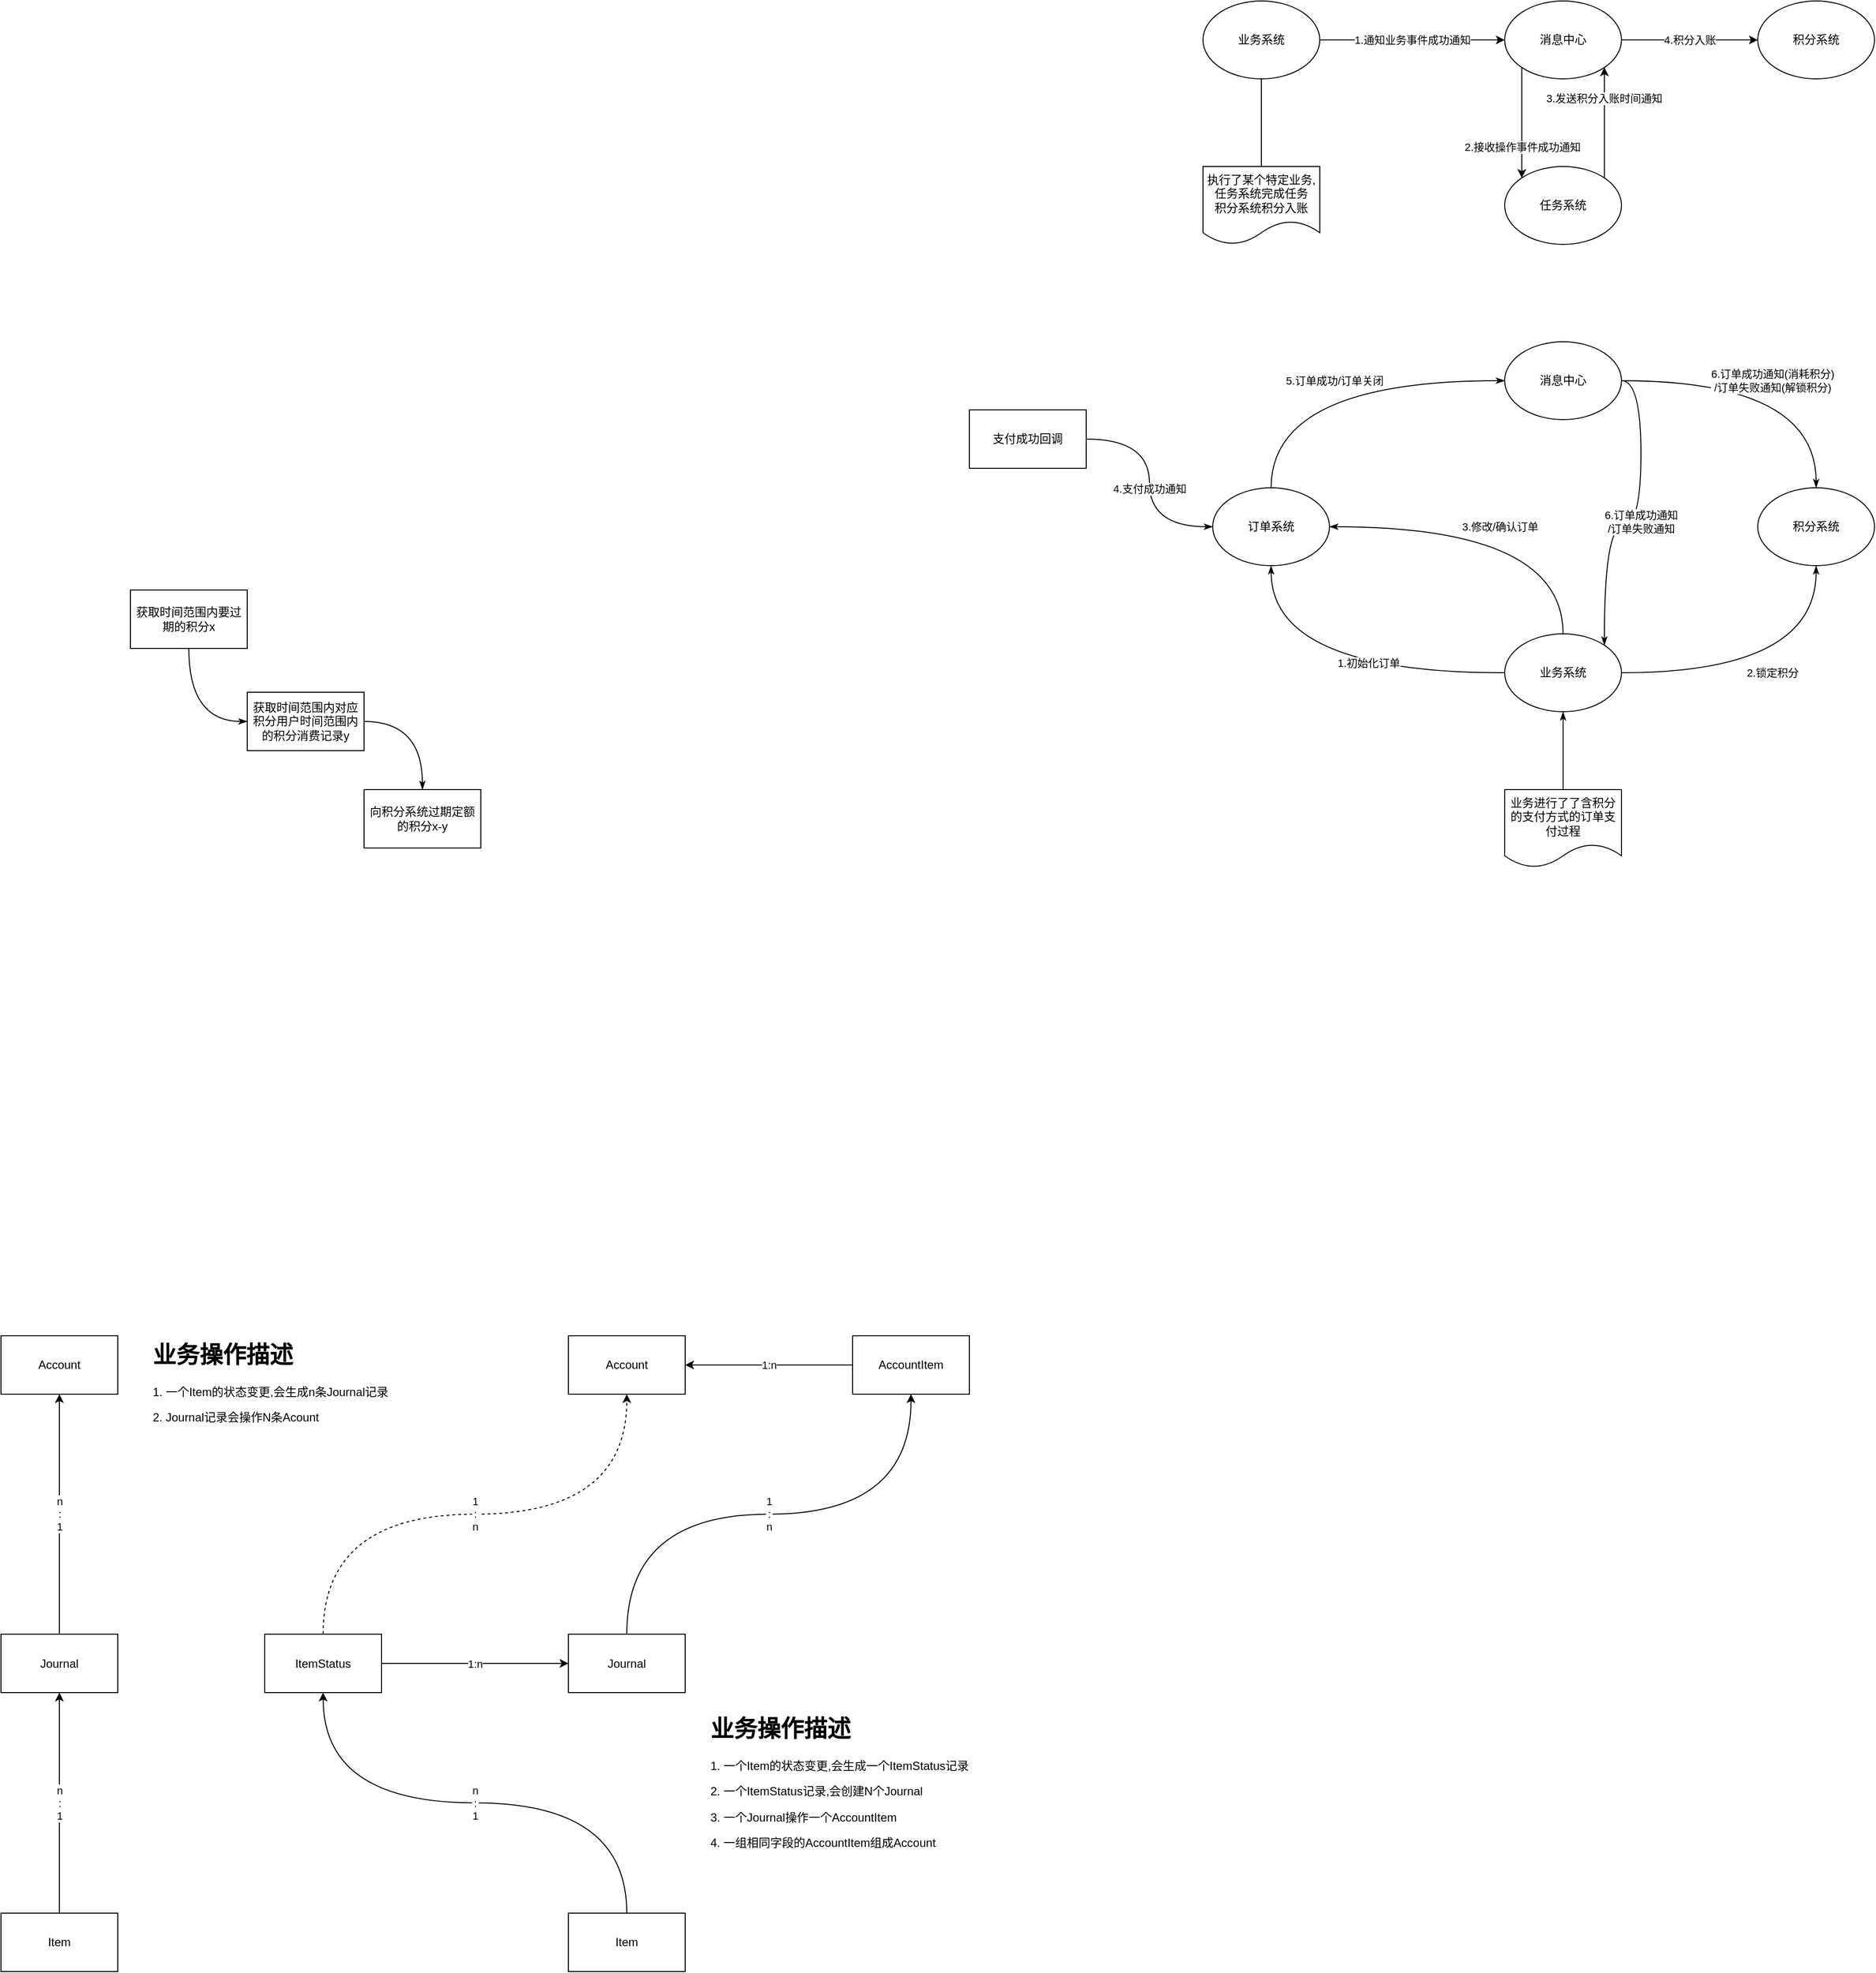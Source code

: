 <mxfile version="12.3.7" type="github" pages="1">
  <diagram id="vSTI7dZXTQeVog7tdsL5" name="第 1 页">
    <mxGraphModel dx="2772" dy="717" grid="0" gridSize="10" guides="1" tooltips="1" connect="1" arrows="1" fold="1" page="0" pageScale="1" pageWidth="1400" pageHeight="850" background="none" math="0" shadow="0">
      <root>
        <mxCell id="0"/>
        <mxCell id="1" parent="0"/>
        <mxCell id="sGJo1BylAi6oCNJ4hvH2-21" value="1.通知业务事件成功通知" style="edgeStyle=orthogonalEdgeStyle;orthogonalLoop=1;jettySize=auto;html=1;exitX=1;exitY=0.5;exitDx=0;exitDy=0;entryX=0;entryY=0.5;entryDx=0;entryDy=0;rounded=0;" parent="1" source="sGJo1BylAi6oCNJ4hvH2-12" target="sGJo1BylAi6oCNJ4hvH2-17" edge="1">
          <mxGeometry relative="1" as="geometry"/>
        </mxCell>
        <mxCell id="sGJo1BylAi6oCNJ4hvH2-31" style="edgeStyle=orthogonalEdgeStyle;curved=1;orthogonalLoop=1;jettySize=auto;html=1;exitX=0.5;exitY=1;exitDx=0;exitDy=0;entryX=0.5;entryY=0;entryDx=0;entryDy=0;endArrow=none;endFill=0;strokeColor=#000000;" parent="1" source="sGJo1BylAi6oCNJ4hvH2-12" target="sGJo1BylAi6oCNJ4hvH2-29" edge="1">
          <mxGeometry relative="1" as="geometry"/>
        </mxCell>
        <mxCell id="sGJo1BylAi6oCNJ4hvH2-12" value="业务系统" style="ellipse;whiteSpace=wrap;html=1;" parent="1" vertex="1">
          <mxGeometry x="70" y="40" width="120" height="80" as="geometry"/>
        </mxCell>
        <mxCell id="sGJo1BylAi6oCNJ4hvH2-24" value="3.发送积分入账时间通知" style="edgeStyle=orthogonalEdgeStyle;orthogonalLoop=1;jettySize=auto;html=1;exitX=1;exitY=0;exitDx=0;exitDy=0;rounded=0;entryX=1;entryY=1;entryDx=0;entryDy=0;" parent="1" source="sGJo1BylAi6oCNJ4hvH2-13" target="sGJo1BylAi6oCNJ4hvH2-17" edge="1">
          <mxGeometry x="0.439" relative="1" as="geometry">
            <mxPoint x="482" y="100" as="targetPoint"/>
            <mxPoint as="offset"/>
          </mxGeometry>
        </mxCell>
        <mxCell id="sGJo1BylAi6oCNJ4hvH2-13" value="任务系统" style="ellipse;whiteSpace=wrap;html=1;" parent="1" vertex="1">
          <mxGeometry x="380" y="210" width="120" height="80" as="geometry"/>
        </mxCell>
        <mxCell id="sGJo1BylAi6oCNJ4hvH2-14" value="积分系统" style="ellipse;whiteSpace=wrap;html=1;" parent="1" vertex="1">
          <mxGeometry x="640" y="40" width="120" height="80" as="geometry"/>
        </mxCell>
        <mxCell id="sGJo1BylAi6oCNJ4hvH2-23" value="2.接收操作事件成功通知" style="edgeStyle=orthogonalEdgeStyle;orthogonalLoop=1;jettySize=auto;html=1;exitX=0;exitY=1;exitDx=0;exitDy=0;entryX=0;entryY=0;entryDx=0;entryDy=0;rounded=0;" parent="1" source="sGJo1BylAi6oCNJ4hvH2-17" target="sGJo1BylAi6oCNJ4hvH2-13" edge="1">
          <mxGeometry x="0.439" relative="1" as="geometry">
            <mxPoint as="offset"/>
          </mxGeometry>
        </mxCell>
        <mxCell id="sGJo1BylAi6oCNJ4hvH2-25" value="4.积分入账" style="edgeStyle=orthogonalEdgeStyle;orthogonalLoop=1;jettySize=auto;html=1;exitX=1;exitY=0.5;exitDx=0;exitDy=0;entryX=0;entryY=0.5;entryDx=0;entryDy=0;rounded=0;" parent="1" source="sGJo1BylAi6oCNJ4hvH2-17" target="sGJo1BylAi6oCNJ4hvH2-14" edge="1">
          <mxGeometry relative="1" as="geometry"/>
        </mxCell>
        <mxCell id="sGJo1BylAi6oCNJ4hvH2-17" value="消息中心" style="ellipse;whiteSpace=wrap;html=1;" parent="1" vertex="1">
          <mxGeometry x="380" y="40" width="120" height="80" as="geometry"/>
        </mxCell>
        <mxCell id="sGJo1BylAi6oCNJ4hvH2-29" value="执行了某个特定业务,&lt;br&gt;任务系统完成任务&lt;br&gt;积分系统积分入账" style="shape=document;whiteSpace=wrap;html=1;boundedLbl=1;" parent="1" vertex="1">
          <mxGeometry x="70" y="210" width="120" height="80" as="geometry"/>
        </mxCell>
        <mxCell id="sGJo1BylAi6oCNJ4hvH2-41" value="1.初始化订单" style="edgeStyle=orthogonalEdgeStyle;rounded=0;orthogonalLoop=1;jettySize=auto;html=1;exitX=0;exitY=0.5;exitDx=0;exitDy=0;entryX=0.5;entryY=1;entryDx=0;entryDy=0;endArrow=classicThin;endFill=1;strokeColor=#000000;curved=1;" parent="1" source="sGJo1BylAi6oCNJ4hvH2-32" target="sGJo1BylAi6oCNJ4hvH2-37" edge="1">
          <mxGeometry x="-0.2" y="-10" relative="1" as="geometry">
            <mxPoint as="offset"/>
          </mxGeometry>
        </mxCell>
        <mxCell id="sGJo1BylAi6oCNJ4hvH2-43" value="2.锁定积分" style="edgeStyle=orthogonalEdgeStyle;curved=1;rounded=0;orthogonalLoop=1;jettySize=auto;html=1;exitX=1;exitY=0.5;exitDx=0;exitDy=0;entryX=0.5;entryY=1;entryDx=0;entryDy=0;endArrow=classicThin;endFill=1;strokeColor=#000000;" parent="1" source="sGJo1BylAi6oCNJ4hvH2-32" target="sGJo1BylAi6oCNJ4hvH2-36" edge="1">
          <mxGeometry relative="1" as="geometry"/>
        </mxCell>
        <mxCell id="sGJo1BylAi6oCNJ4hvH2-44" value="3.修改/确认订单" style="edgeStyle=orthogonalEdgeStyle;curved=1;rounded=0;orthogonalLoop=1;jettySize=auto;html=1;exitX=0.5;exitY=0;exitDx=0;exitDy=0;entryX=1;entryY=0.5;entryDx=0;entryDy=0;endArrow=classicThin;endFill=1;strokeColor=#000000;" parent="1" source="sGJo1BylAi6oCNJ4hvH2-32" target="sGJo1BylAi6oCNJ4hvH2-37" edge="1">
          <mxGeometry relative="1" as="geometry"/>
        </mxCell>
        <mxCell id="sGJo1BylAi6oCNJ4hvH2-32" value="业务系统" style="ellipse;whiteSpace=wrap;html=1;" parent="1" vertex="1">
          <mxGeometry x="380" y="690" width="120" height="80" as="geometry"/>
        </mxCell>
        <mxCell id="sGJo1BylAi6oCNJ4hvH2-47" value="6.订单成功通知(消耗积分)&lt;br&gt;/订单失败通知(解锁积分)" style="edgeStyle=orthogonalEdgeStyle;curved=1;rounded=0;orthogonalLoop=1;jettySize=auto;html=1;exitX=1;exitY=0.5;exitDx=0;exitDy=0;entryX=0.5;entryY=0;entryDx=0;entryDy=0;endArrow=classicThin;endFill=1;strokeColor=#000000;" parent="1" source="sGJo1BylAi6oCNJ4hvH2-33" target="sGJo1BylAi6oCNJ4hvH2-36" edge="1">
          <mxGeometry relative="1" as="geometry"/>
        </mxCell>
        <mxCell id="sGJo1BylAi6oCNJ4hvH2-50" value="6.订单成功通知&lt;br&gt;/订单失败通知" style="edgeStyle=orthogonalEdgeStyle;curved=1;rounded=0;orthogonalLoop=1;jettySize=auto;html=1;exitX=1;exitY=0.5;exitDx=0;exitDy=0;entryX=1;entryY=0;entryDx=0;entryDy=0;endArrow=classicThin;endFill=1;strokeColor=#000000;" parent="1" source="sGJo1BylAi6oCNJ4hvH2-33" target="sGJo1BylAi6oCNJ4hvH2-32" edge="1">
          <mxGeometry relative="1" as="geometry"/>
        </mxCell>
        <mxCell id="sGJo1BylAi6oCNJ4hvH2-33" value="消息中心" style="ellipse;whiteSpace=wrap;html=1;" parent="1" vertex="1">
          <mxGeometry x="380" y="390" width="120" height="80" as="geometry"/>
        </mxCell>
        <mxCell id="sGJo1BylAi6oCNJ4hvH2-36" value="积分系统" style="ellipse;whiteSpace=wrap;html=1;" parent="1" vertex="1">
          <mxGeometry x="640" y="540" width="120" height="80" as="geometry"/>
        </mxCell>
        <mxCell id="sGJo1BylAi6oCNJ4hvH2-45" value="5.订单成功/订单关闭" style="edgeStyle=orthogonalEdgeStyle;curved=1;rounded=0;orthogonalLoop=1;jettySize=auto;html=1;exitX=0.5;exitY=0;exitDx=0;exitDy=0;entryX=0;entryY=0.5;entryDx=0;entryDy=0;endArrow=classicThin;endFill=1;strokeColor=#000000;" parent="1" source="sGJo1BylAi6oCNJ4hvH2-37" target="sGJo1BylAi6oCNJ4hvH2-33" edge="1">
          <mxGeometry relative="1" as="geometry"/>
        </mxCell>
        <mxCell id="sGJo1BylAi6oCNJ4hvH2-37" value="订单系统" style="ellipse;whiteSpace=wrap;html=1;" parent="1" vertex="1">
          <mxGeometry x="80" y="540" width="120" height="80" as="geometry"/>
        </mxCell>
        <mxCell id="sGJo1BylAi6oCNJ4hvH2-53" value="4.支付成功通知" style="edgeStyle=orthogonalEdgeStyle;curved=1;rounded=0;orthogonalLoop=1;jettySize=auto;html=1;exitX=1;exitY=0.5;exitDx=0;exitDy=0;entryX=0;entryY=0.5;entryDx=0;entryDy=0;endArrow=classicThin;endFill=1;strokeColor=#000000;" parent="1" source="sGJo1BylAi6oCNJ4hvH2-55" target="sGJo1BylAi6oCNJ4hvH2-37" edge="1">
          <mxGeometry x="0.05" relative="1" as="geometry">
            <mxPoint x="-119.571" y="780.0" as="sourcePoint"/>
            <mxPoint as="offset"/>
          </mxGeometry>
        </mxCell>
        <mxCell id="sGJo1BylAi6oCNJ4hvH2-55" value="支付成功回调" style="rounded=0;whiteSpace=wrap;html=1;" parent="1" vertex="1">
          <mxGeometry x="-170" y="460" width="120" height="60" as="geometry"/>
        </mxCell>
        <mxCell id="sGJo1BylAi6oCNJ4hvH2-57" style="edgeStyle=orthogonalEdgeStyle;curved=1;rounded=0;orthogonalLoop=1;jettySize=auto;html=1;exitX=0.5;exitY=0;exitDx=0;exitDy=0;entryX=0.5;entryY=1;entryDx=0;entryDy=0;endArrow=classicThin;endFill=1;strokeColor=#000000;" parent="1" source="sGJo1BylAi6oCNJ4hvH2-56" target="sGJo1BylAi6oCNJ4hvH2-32" edge="1">
          <mxGeometry relative="1" as="geometry"/>
        </mxCell>
        <mxCell id="sGJo1BylAi6oCNJ4hvH2-56" value="业务进行了了含积分的支付方式的订单支付过程" style="shape=document;whiteSpace=wrap;html=1;boundedLbl=1;" parent="1" vertex="1">
          <mxGeometry x="380" y="850" width="120" height="80" as="geometry"/>
        </mxCell>
        <mxCell id="sGJo1BylAi6oCNJ4hvH2-60" style="edgeStyle=orthogonalEdgeStyle;curved=1;rounded=0;orthogonalLoop=1;jettySize=auto;html=1;exitX=0.5;exitY=1;exitDx=0;exitDy=0;endArrow=classicThin;endFill=1;strokeColor=#000000;entryX=0;entryY=0.5;entryDx=0;entryDy=0;" parent="1" source="sGJo1BylAi6oCNJ4hvH2-58" target="sGJo1BylAi6oCNJ4hvH2-59" edge="1">
          <mxGeometry relative="1" as="geometry"/>
        </mxCell>
        <mxCell id="sGJo1BylAi6oCNJ4hvH2-58" value="获取时间范围内要过期的积分x" style="rounded=0;whiteSpace=wrap;html=1;" parent="1" vertex="1">
          <mxGeometry x="-1032" y="645" width="120" height="60" as="geometry"/>
        </mxCell>
        <mxCell id="sGJo1BylAi6oCNJ4hvH2-62" style="edgeStyle=orthogonalEdgeStyle;curved=1;rounded=0;orthogonalLoop=1;jettySize=auto;html=1;exitX=1;exitY=0.5;exitDx=0;exitDy=0;entryX=0.5;entryY=0;entryDx=0;entryDy=0;endArrow=classicThin;endFill=1;strokeColor=#000000;" parent="1" source="sGJo1BylAi6oCNJ4hvH2-59" target="sGJo1BylAi6oCNJ4hvH2-61" edge="1">
          <mxGeometry relative="1" as="geometry"/>
        </mxCell>
        <mxCell id="sGJo1BylAi6oCNJ4hvH2-59" value="获取时间范围内对应积分用户时间范围内的积分消费记录y" style="rounded=0;whiteSpace=wrap;html=1;" parent="1" vertex="1">
          <mxGeometry x="-912" y="750" width="120" height="60" as="geometry"/>
        </mxCell>
        <mxCell id="sGJo1BylAi6oCNJ4hvH2-61" value="向积分系统过期定额的积分x-y" style="rounded=0;whiteSpace=wrap;html=1;" parent="1" vertex="1">
          <mxGeometry x="-792" y="850" width="120" height="60" as="geometry"/>
        </mxCell>
        <mxCell id="jJhnL0PdkZxwDhO6hFAS-9" value="1:n" style="edgeStyle=orthogonalEdgeStyle;orthogonalLoop=1;jettySize=auto;html=1;exitX=1;exitY=0.5;exitDx=0;exitDy=0;entryX=0;entryY=0.5;entryDx=0;entryDy=0;endArrow=classic;endFill=1;curved=1;" edge="1" parent="1" source="jJhnL0PdkZxwDhO6hFAS-16" target="jJhnL0PdkZxwDhO6hFAS-3">
          <mxGeometry relative="1" as="geometry">
            <mxPoint x="-259" y="1203" as="targetPoint"/>
          </mxGeometry>
        </mxCell>
        <mxCell id="jJhnL0PdkZxwDhO6hFAS-17" value="n&lt;br&gt;:&lt;br&gt;1" style="edgeStyle=orthogonalEdgeStyle;orthogonalLoop=1;jettySize=auto;html=1;exitX=0.5;exitY=0;exitDx=0;exitDy=0;entryX=0.5;entryY=1;entryDx=0;entryDy=0;endArrow=classic;endFill=1;curved=1;" edge="1" parent="1" source="jJhnL0PdkZxwDhO6hFAS-2" target="jJhnL0PdkZxwDhO6hFAS-16">
          <mxGeometry relative="1" as="geometry"/>
        </mxCell>
        <mxCell id="jJhnL0PdkZxwDhO6hFAS-2" value="Item" style="rounded=0;whiteSpace=wrap;html=1;" vertex="1" parent="1">
          <mxGeometry x="-582" y="2004" width="120" height="60" as="geometry"/>
        </mxCell>
        <mxCell id="jJhnL0PdkZxwDhO6hFAS-12" value="1&lt;br&gt;:&lt;br&gt;n" style="edgeStyle=orthogonalEdgeStyle;orthogonalLoop=1;jettySize=auto;html=1;exitX=0.5;exitY=0;exitDx=0;exitDy=0;entryX=0.5;entryY=1;entryDx=0;entryDy=0;endArrow=classic;endFill=1;curved=1;" edge="1" parent="1" source="jJhnL0PdkZxwDhO6hFAS-3" target="jJhnL0PdkZxwDhO6hFAS-11">
          <mxGeometry relative="1" as="geometry"/>
        </mxCell>
        <mxCell id="jJhnL0PdkZxwDhO6hFAS-3" value="Journal" style="rounded=0;whiteSpace=wrap;html=1;" vertex="1" parent="1">
          <mxGeometry x="-582" y="1717.5" width="120" height="60" as="geometry"/>
        </mxCell>
        <mxCell id="jJhnL0PdkZxwDhO6hFAS-11" value="AccountItem" style="rounded=0;whiteSpace=wrap;html=1;" vertex="1" parent="1">
          <mxGeometry x="-290" y="1411" width="120" height="60" as="geometry"/>
        </mxCell>
        <mxCell id="jJhnL0PdkZxwDhO6hFAS-14" value="1:n" style="edgeStyle=orthogonalEdgeStyle;orthogonalLoop=1;jettySize=auto;html=1;exitX=1;exitY=0.5;exitDx=0;exitDy=0;entryX=0;entryY=0.5;entryDx=0;entryDy=0;endArrow=none;endFill=0;startArrow=classic;startFill=1;curved=1;" edge="1" parent="1" source="jJhnL0PdkZxwDhO6hFAS-13" target="jJhnL0PdkZxwDhO6hFAS-11">
          <mxGeometry relative="1" as="geometry"/>
        </mxCell>
        <mxCell id="jJhnL0PdkZxwDhO6hFAS-13" value="Account" style="rounded=0;whiteSpace=wrap;html=1;" vertex="1" parent="1">
          <mxGeometry x="-582" y="1411" width="120" height="60" as="geometry"/>
        </mxCell>
        <mxCell id="jJhnL0PdkZxwDhO6hFAS-18" value="1&lt;br&gt;:&lt;br&gt;n" style="edgeStyle=orthogonalEdgeStyle;orthogonalLoop=1;jettySize=auto;html=1;exitX=0.5;exitY=0;exitDx=0;exitDy=0;entryX=0.5;entryY=1;entryDx=0;entryDy=0;endArrow=classic;endFill=1;dashed=1;curved=1;" edge="1" parent="1" source="jJhnL0PdkZxwDhO6hFAS-16" target="jJhnL0PdkZxwDhO6hFAS-13">
          <mxGeometry relative="1" as="geometry"/>
        </mxCell>
        <mxCell id="jJhnL0PdkZxwDhO6hFAS-16" value="ItemStatus" style="rounded=0;whiteSpace=wrap;html=1;" vertex="1" parent="1">
          <mxGeometry x="-894" y="1717.5" width="120" height="60" as="geometry"/>
        </mxCell>
        <mxCell id="jJhnL0PdkZxwDhO6hFAS-22" value="&lt;h1&gt;业务操作描述&lt;/h1&gt;&lt;p&gt;1. 一个Item的状态变更,会生成一个ItemStatus记录&lt;/p&gt;&lt;p&gt;2. 一个ItemStatus记录,会创建N个Journal&lt;/p&gt;&lt;p&gt;3. 一个Journal操作一个AccountItem&lt;/p&gt;&lt;p&gt;4. 一组相同字段的AccountItem组成Account&lt;/p&gt;" style="text;html=1;strokeColor=none;fillColor=none;spacing=5;spacingTop=-20;whiteSpace=wrap;overflow=hidden;rounded=0;" vertex="1" parent="1">
          <mxGeometry x="-441.5" y="1795" width="377" height="269" as="geometry"/>
        </mxCell>
        <mxCell id="jJhnL0PdkZxwDhO6hFAS-27" value="n&lt;br&gt;:&lt;br&gt;1" style="edgeStyle=orthogonalEdgeStyle;curved=1;orthogonalLoop=1;jettySize=auto;html=1;exitX=0.5;exitY=0;exitDx=0;exitDy=0;entryX=0.5;entryY=1;entryDx=0;entryDy=0;startArrow=none;startFill=0;endArrow=classic;endFill=1;" edge="1" parent="1" source="jJhnL0PdkZxwDhO6hFAS-23" target="jJhnL0PdkZxwDhO6hFAS-24">
          <mxGeometry relative="1" as="geometry"/>
        </mxCell>
        <mxCell id="jJhnL0PdkZxwDhO6hFAS-23" value="Item" style="rounded=0;whiteSpace=wrap;html=1;" vertex="1" parent="1">
          <mxGeometry x="-1165" y="2004" width="120" height="60" as="geometry"/>
        </mxCell>
        <mxCell id="jJhnL0PdkZxwDhO6hFAS-28" value="n&lt;br&gt;:&lt;br&gt;1" style="edgeStyle=orthogonalEdgeStyle;curved=1;orthogonalLoop=1;jettySize=auto;html=1;exitX=0.5;exitY=0;exitDx=0;exitDy=0;entryX=0.5;entryY=1;entryDx=0;entryDy=0;startArrow=none;startFill=0;endArrow=classic;endFill=1;" edge="1" parent="1" source="jJhnL0PdkZxwDhO6hFAS-24" target="jJhnL0PdkZxwDhO6hFAS-25">
          <mxGeometry relative="1" as="geometry"/>
        </mxCell>
        <mxCell id="jJhnL0PdkZxwDhO6hFAS-24" value="Journal" style="rounded=0;whiteSpace=wrap;html=1;" vertex="1" parent="1">
          <mxGeometry x="-1165" y="1717.5" width="120" height="60" as="geometry"/>
        </mxCell>
        <mxCell id="jJhnL0PdkZxwDhO6hFAS-25" value="Account" style="rounded=0;whiteSpace=wrap;html=1;" vertex="1" parent="1">
          <mxGeometry x="-1165" y="1411" width="120" height="60" as="geometry"/>
        </mxCell>
        <mxCell id="jJhnL0PdkZxwDhO6hFAS-29" value="&lt;h1&gt;业务操作描述&lt;/h1&gt;&lt;p&gt;1. 一个Item的状态变更,会生成n条Journal记录&lt;/p&gt;&lt;p&gt;2. Journal记录会操作N条Acount&lt;/p&gt;" style="text;html=1;strokeColor=none;fillColor=none;spacing=5;spacingTop=-20;whiteSpace=wrap;overflow=hidden;rounded=0;" vertex="1" parent="1">
          <mxGeometry x="-1014" y="1411" width="377" height="107" as="geometry"/>
        </mxCell>
      </root>
    </mxGraphModel>
  </diagram>
</mxfile>
